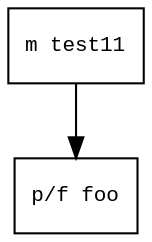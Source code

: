 digraph AST {
  graph [fontname="Times New Roman",fontsize=10];
  node  [fontname="Courier New",fontsize=10];
  edge  [fontname="Times New Roman",fontsize=10];

  node0 [label="m test11",shape=box];
  node13 [label="p/f foo",shape=box];
  node0 -> node13;
}
